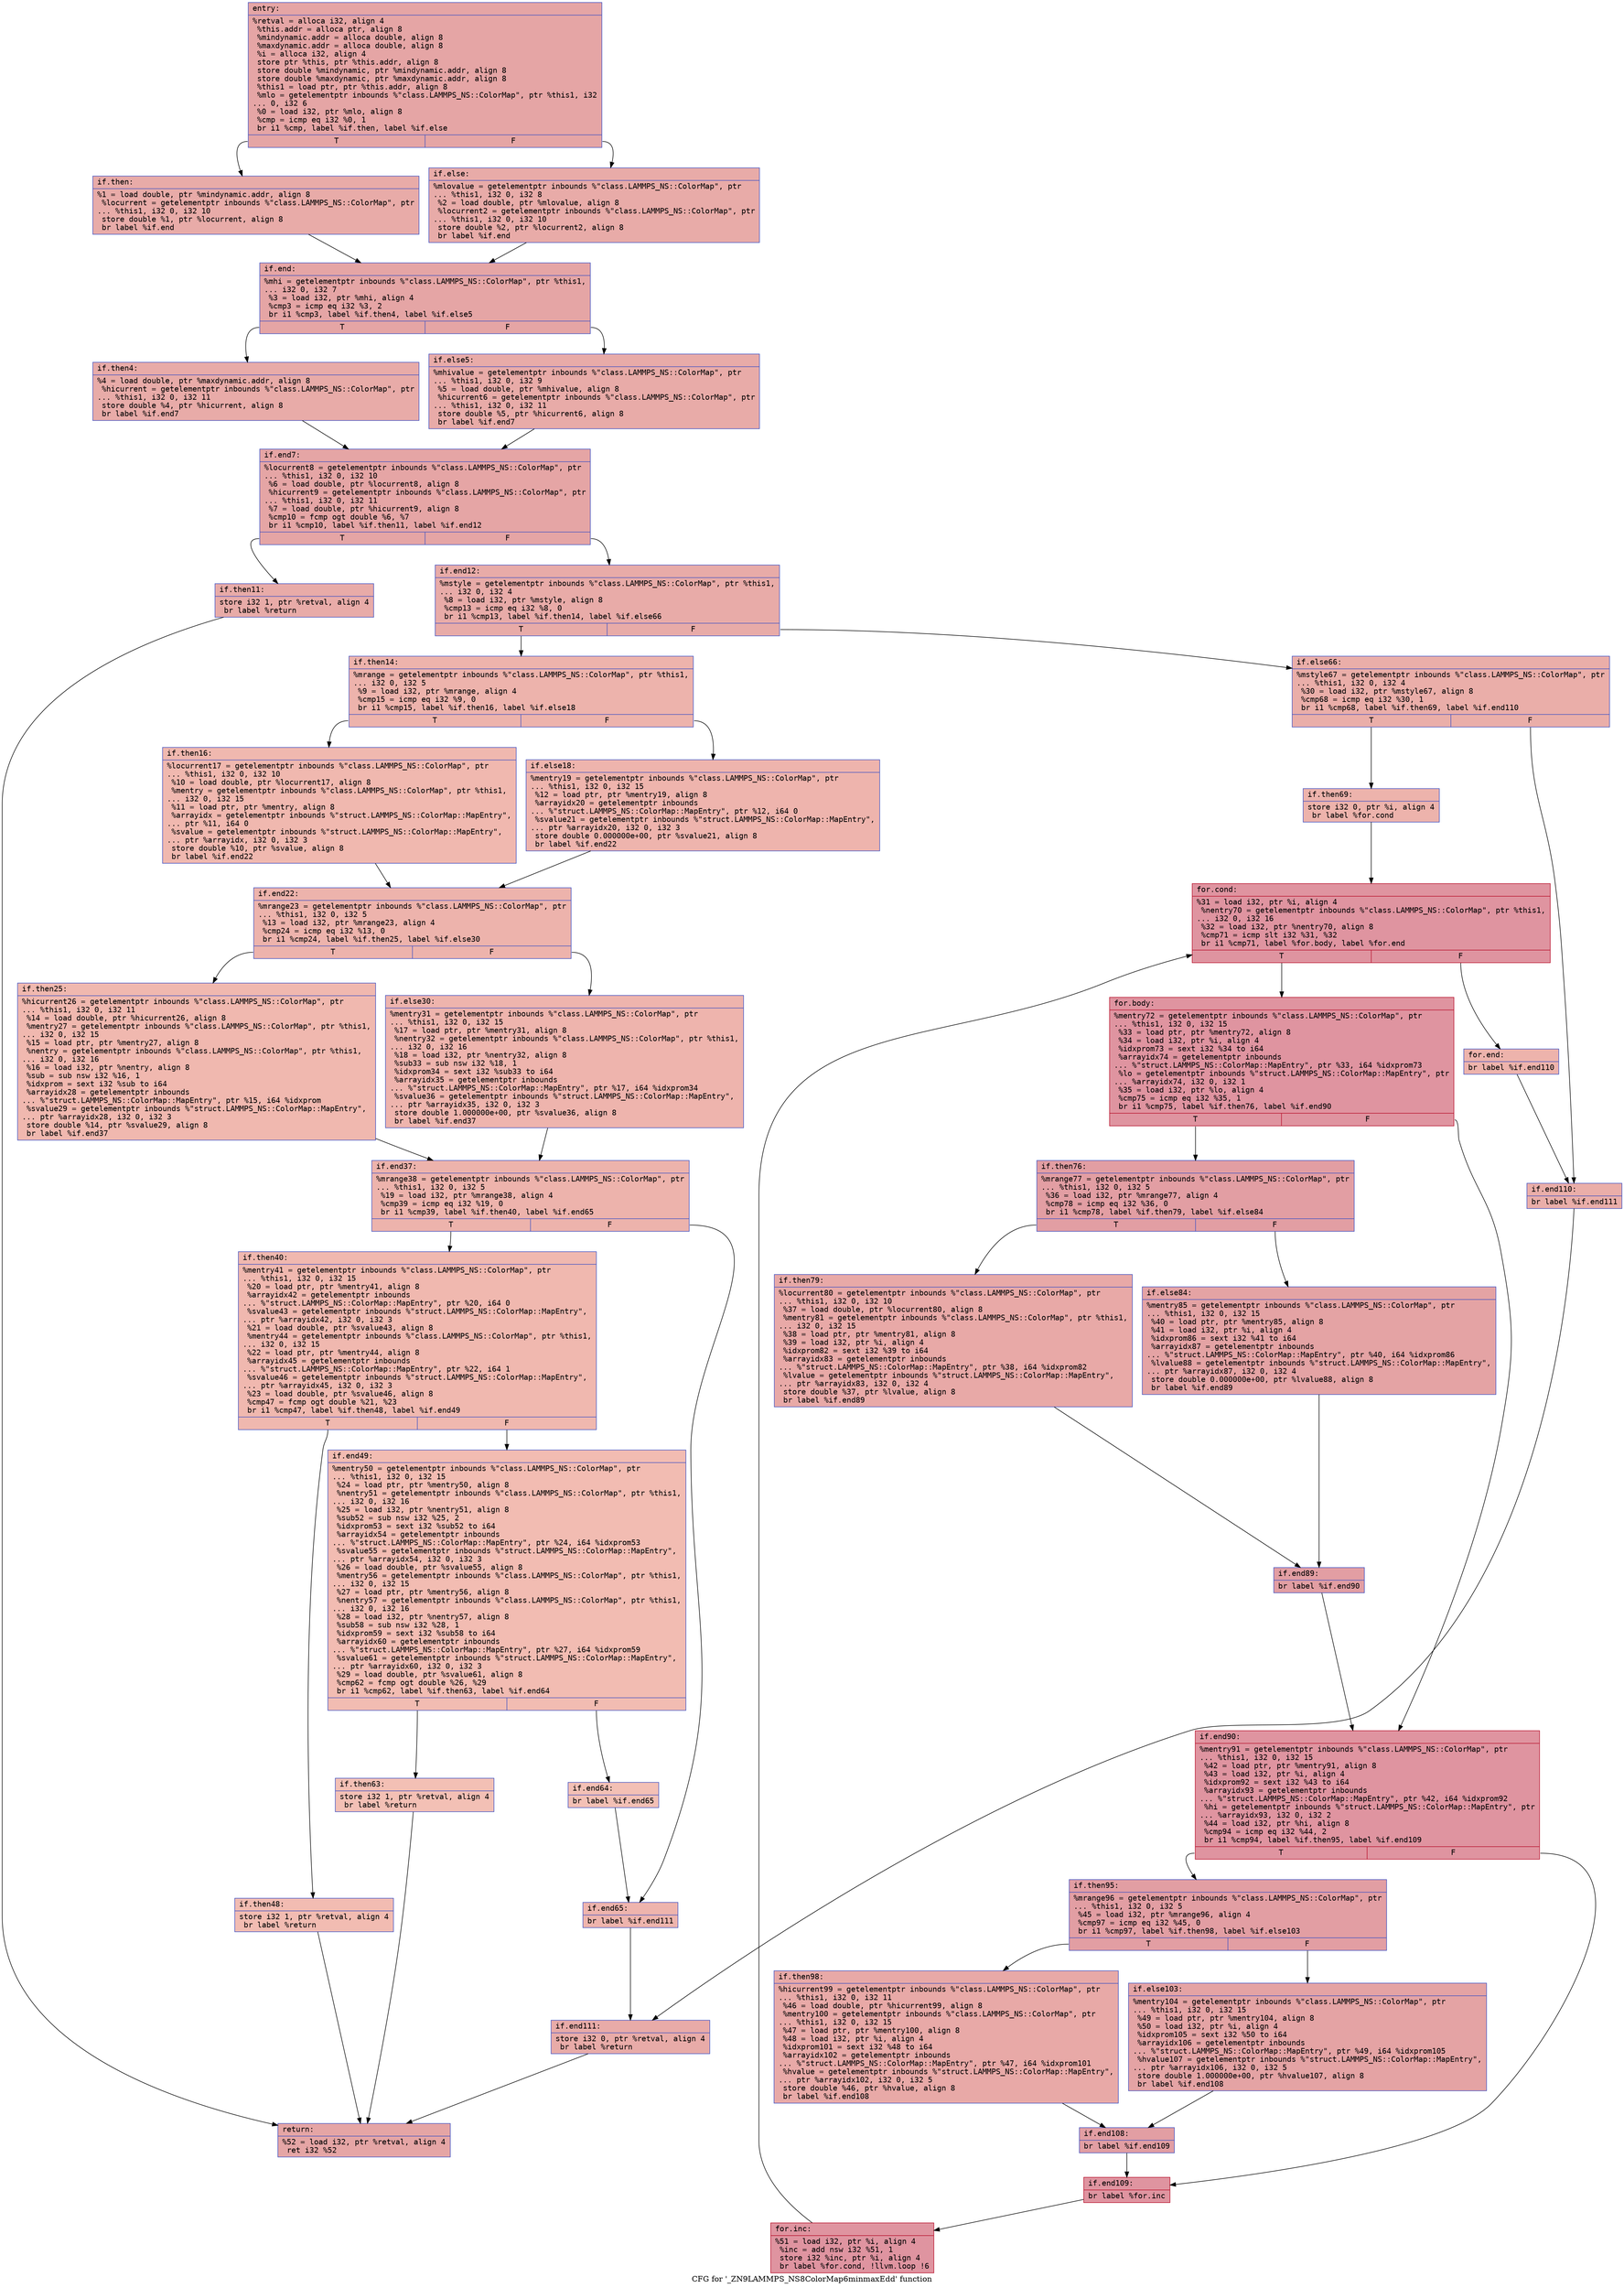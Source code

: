 digraph "CFG for '_ZN9LAMMPS_NS8ColorMap6minmaxEdd' function" {
	label="CFG for '_ZN9LAMMPS_NS8ColorMap6minmaxEdd' function";

	Node0x55d953242c90 [shape=record,color="#3d50c3ff", style=filled, fillcolor="#c5333470" fontname="Courier",label="{entry:\l|  %retval = alloca i32, align 4\l  %this.addr = alloca ptr, align 8\l  %mindynamic.addr = alloca double, align 8\l  %maxdynamic.addr = alloca double, align 8\l  %i = alloca i32, align 4\l  store ptr %this, ptr %this.addr, align 8\l  store double %mindynamic, ptr %mindynamic.addr, align 8\l  store double %maxdynamic, ptr %maxdynamic.addr, align 8\l  %this1 = load ptr, ptr %this.addr, align 8\l  %mlo = getelementptr inbounds %\"class.LAMMPS_NS::ColorMap\", ptr %this1, i32\l... 0, i32 6\l  %0 = load i32, ptr %mlo, align 8\l  %cmp = icmp eq i32 %0, 1\l  br i1 %cmp, label %if.then, label %if.else\l|{<s0>T|<s1>F}}"];
	Node0x55d953242c90:s0 -> Node0x55d953243410[tooltip="entry -> if.then\nProbability 50.00%" ];
	Node0x55d953242c90:s1 -> Node0x55d953243620[tooltip="entry -> if.else\nProbability 50.00%" ];
	Node0x55d953243410 [shape=record,color="#3d50c3ff", style=filled, fillcolor="#cc403a70" fontname="Courier",label="{if.then:\l|  %1 = load double, ptr %mindynamic.addr, align 8\l  %locurrent = getelementptr inbounds %\"class.LAMMPS_NS::ColorMap\", ptr\l... %this1, i32 0, i32 10\l  store double %1, ptr %locurrent, align 8\l  br label %if.end\l}"];
	Node0x55d953243410 -> Node0x55d9532437c0[tooltip="if.then -> if.end\nProbability 100.00%" ];
	Node0x55d953243620 [shape=record,color="#3d50c3ff", style=filled, fillcolor="#cc403a70" fontname="Courier",label="{if.else:\l|  %mlovalue = getelementptr inbounds %\"class.LAMMPS_NS::ColorMap\", ptr\l... %this1, i32 0, i32 8\l  %2 = load double, ptr %mlovalue, align 8\l  %locurrent2 = getelementptr inbounds %\"class.LAMMPS_NS::ColorMap\", ptr\l... %this1, i32 0, i32 10\l  store double %2, ptr %locurrent2, align 8\l  br label %if.end\l}"];
	Node0x55d953243620 -> Node0x55d9532437c0[tooltip="if.else -> if.end\nProbability 100.00%" ];
	Node0x55d9532437c0 [shape=record,color="#3d50c3ff", style=filled, fillcolor="#c5333470" fontname="Courier",label="{if.end:\l|  %mhi = getelementptr inbounds %\"class.LAMMPS_NS::ColorMap\", ptr %this1,\l... i32 0, i32 7\l  %3 = load i32, ptr %mhi, align 4\l  %cmp3 = icmp eq i32 %3, 2\l  br i1 %cmp3, label %if.then4, label %if.else5\l|{<s0>T|<s1>F}}"];
	Node0x55d9532437c0:s0 -> Node0x55d9532469f0[tooltip="if.end -> if.then4\nProbability 50.00%" ];
	Node0x55d9532437c0:s1 -> Node0x55d953246a70[tooltip="if.end -> if.else5\nProbability 50.00%" ];
	Node0x55d9532469f0 [shape=record,color="#3d50c3ff", style=filled, fillcolor="#cc403a70" fontname="Courier",label="{if.then4:\l|  %4 = load double, ptr %maxdynamic.addr, align 8\l  %hicurrent = getelementptr inbounds %\"class.LAMMPS_NS::ColorMap\", ptr\l... %this1, i32 0, i32 11\l  store double %4, ptr %hicurrent, align 8\l  br label %if.end7\l}"];
	Node0x55d9532469f0 -> Node0x55d953246db0[tooltip="if.then4 -> if.end7\nProbability 100.00%" ];
	Node0x55d953246a70 [shape=record,color="#3d50c3ff", style=filled, fillcolor="#cc403a70" fontname="Courier",label="{if.else5:\l|  %mhivalue = getelementptr inbounds %\"class.LAMMPS_NS::ColorMap\", ptr\l... %this1, i32 0, i32 9\l  %5 = load double, ptr %mhivalue, align 8\l  %hicurrent6 = getelementptr inbounds %\"class.LAMMPS_NS::ColorMap\", ptr\l... %this1, i32 0, i32 11\l  store double %5, ptr %hicurrent6, align 8\l  br label %if.end7\l}"];
	Node0x55d953246a70 -> Node0x55d953246db0[tooltip="if.else5 -> if.end7\nProbability 100.00%" ];
	Node0x55d953246db0 [shape=record,color="#3d50c3ff", style=filled, fillcolor="#c5333470" fontname="Courier",label="{if.end7:\l|  %locurrent8 = getelementptr inbounds %\"class.LAMMPS_NS::ColorMap\", ptr\l... %this1, i32 0, i32 10\l  %6 = load double, ptr %locurrent8, align 8\l  %hicurrent9 = getelementptr inbounds %\"class.LAMMPS_NS::ColorMap\", ptr\l... %this1, i32 0, i32 11\l  %7 = load double, ptr %hicurrent9, align 8\l  %cmp10 = fcmp ogt double %6, %7\l  br i1 %cmp10, label %if.then11, label %if.end12\l|{<s0>T|<s1>F}}"];
	Node0x55d953246db0:s0 -> Node0x55d953247710[tooltip="if.end7 -> if.then11\nProbability 50.00%" ];
	Node0x55d953246db0:s1 -> Node0x55d953247790[tooltip="if.end7 -> if.end12\nProbability 50.00%" ];
	Node0x55d953247710 [shape=record,color="#3d50c3ff", style=filled, fillcolor="#cc403a70" fontname="Courier",label="{if.then11:\l|  store i32 1, ptr %retval, align 4\l  br label %return\l}"];
	Node0x55d953247710 -> Node0x55d953247960[tooltip="if.then11 -> return\nProbability 100.00%" ];
	Node0x55d953247790 [shape=record,color="#3d50c3ff", style=filled, fillcolor="#cc403a70" fontname="Courier",label="{if.end12:\l|  %mstyle = getelementptr inbounds %\"class.LAMMPS_NS::ColorMap\", ptr %this1,\l... i32 0, i32 4\l  %8 = load i32, ptr %mstyle, align 8\l  %cmp13 = icmp eq i32 %8, 0\l  br i1 %cmp13, label %if.then14, label %if.else66\l|{<s0>T|<s1>F}}"];
	Node0x55d953247790:s0 -> Node0x55d953247c50[tooltip="if.end12 -> if.then14\nProbability 37.50%" ];
	Node0x55d953247790:s1 -> Node0x55d953247cd0[tooltip="if.end12 -> if.else66\nProbability 62.50%" ];
	Node0x55d953247c50 [shape=record,color="#3d50c3ff", style=filled, fillcolor="#d6524470" fontname="Courier",label="{if.then14:\l|  %mrange = getelementptr inbounds %\"class.LAMMPS_NS::ColorMap\", ptr %this1,\l... i32 0, i32 5\l  %9 = load i32, ptr %mrange, align 4\l  %cmp15 = icmp eq i32 %9, 0\l  br i1 %cmp15, label %if.then16, label %if.else18\l|{<s0>T|<s1>F}}"];
	Node0x55d953247c50:s0 -> Node0x55d953248010[tooltip="if.then14 -> if.then16\nProbability 37.50%" ];
	Node0x55d953247c50:s1 -> Node0x55d953248090[tooltip="if.then14 -> if.else18\nProbability 62.50%" ];
	Node0x55d953248010 [shape=record,color="#3d50c3ff", style=filled, fillcolor="#dc5d4a70" fontname="Courier",label="{if.then16:\l|  %locurrent17 = getelementptr inbounds %\"class.LAMMPS_NS::ColorMap\", ptr\l... %this1, i32 0, i32 10\l  %10 = load double, ptr %locurrent17, align 8\l  %mentry = getelementptr inbounds %\"class.LAMMPS_NS::ColorMap\", ptr %this1,\l... i32 0, i32 15\l  %11 = load ptr, ptr %mentry, align 8\l  %arrayidx = getelementptr inbounds %\"struct.LAMMPS_NS::ColorMap::MapEntry\",\l... ptr %11, i64 0\l  %svalue = getelementptr inbounds %\"struct.LAMMPS_NS::ColorMap::MapEntry\",\l... ptr %arrayidx, i32 0, i32 3\l  store double %10, ptr %svalue, align 8\l  br label %if.end22\l}"];
	Node0x55d953248010 -> Node0x55d9532486e0[tooltip="if.then16 -> if.end22\nProbability 100.00%" ];
	Node0x55d953248090 [shape=record,color="#3d50c3ff", style=filled, fillcolor="#d8564670" fontname="Courier",label="{if.else18:\l|  %mentry19 = getelementptr inbounds %\"class.LAMMPS_NS::ColorMap\", ptr\l... %this1, i32 0, i32 15\l  %12 = load ptr, ptr %mentry19, align 8\l  %arrayidx20 = getelementptr inbounds\l... %\"struct.LAMMPS_NS::ColorMap::MapEntry\", ptr %12, i64 0\l  %svalue21 = getelementptr inbounds %\"struct.LAMMPS_NS::ColorMap::MapEntry\",\l... ptr %arrayidx20, i32 0, i32 3\l  store double 0.000000e+00, ptr %svalue21, align 8\l  br label %if.end22\l}"];
	Node0x55d953248090 -> Node0x55d9532486e0[tooltip="if.else18 -> if.end22\nProbability 100.00%" ];
	Node0x55d9532486e0 [shape=record,color="#3d50c3ff", style=filled, fillcolor="#d6524470" fontname="Courier",label="{if.end22:\l|  %mrange23 = getelementptr inbounds %\"class.LAMMPS_NS::ColorMap\", ptr\l... %this1, i32 0, i32 5\l  %13 = load i32, ptr %mrange23, align 4\l  %cmp24 = icmp eq i32 %13, 0\l  br i1 %cmp24, label %if.then25, label %if.else30\l|{<s0>T|<s1>F}}"];
	Node0x55d9532486e0:s0 -> Node0x55d9532470b0[tooltip="if.end22 -> if.then25\nProbability 37.50%" ];
	Node0x55d9532486e0:s1 -> Node0x55d953247130[tooltip="if.end22 -> if.else30\nProbability 62.50%" ];
	Node0x55d9532470b0 [shape=record,color="#3d50c3ff", style=filled, fillcolor="#dc5d4a70" fontname="Courier",label="{if.then25:\l|  %hicurrent26 = getelementptr inbounds %\"class.LAMMPS_NS::ColorMap\", ptr\l... %this1, i32 0, i32 11\l  %14 = load double, ptr %hicurrent26, align 8\l  %mentry27 = getelementptr inbounds %\"class.LAMMPS_NS::ColorMap\", ptr %this1,\l... i32 0, i32 15\l  %15 = load ptr, ptr %mentry27, align 8\l  %nentry = getelementptr inbounds %\"class.LAMMPS_NS::ColorMap\", ptr %this1,\l... i32 0, i32 16\l  %16 = load i32, ptr %nentry, align 8\l  %sub = sub nsw i32 %16, 1\l  %idxprom = sext i32 %sub to i64\l  %arrayidx28 = getelementptr inbounds\l... %\"struct.LAMMPS_NS::ColorMap::MapEntry\", ptr %15, i64 %idxprom\l  %svalue29 = getelementptr inbounds %\"struct.LAMMPS_NS::ColorMap::MapEntry\",\l... ptr %arrayidx28, i32 0, i32 3\l  store double %14, ptr %svalue29, align 8\l  br label %if.end37\l}"];
	Node0x55d9532470b0 -> Node0x55d953249a80[tooltip="if.then25 -> if.end37\nProbability 100.00%" ];
	Node0x55d953247130 [shape=record,color="#3d50c3ff", style=filled, fillcolor="#d8564670" fontname="Courier",label="{if.else30:\l|  %mentry31 = getelementptr inbounds %\"class.LAMMPS_NS::ColorMap\", ptr\l... %this1, i32 0, i32 15\l  %17 = load ptr, ptr %mentry31, align 8\l  %nentry32 = getelementptr inbounds %\"class.LAMMPS_NS::ColorMap\", ptr %this1,\l... i32 0, i32 16\l  %18 = load i32, ptr %nentry32, align 8\l  %sub33 = sub nsw i32 %18, 1\l  %idxprom34 = sext i32 %sub33 to i64\l  %arrayidx35 = getelementptr inbounds\l... %\"struct.LAMMPS_NS::ColorMap::MapEntry\", ptr %17, i64 %idxprom34\l  %svalue36 = getelementptr inbounds %\"struct.LAMMPS_NS::ColorMap::MapEntry\",\l... ptr %arrayidx35, i32 0, i32 3\l  store double 1.000000e+00, ptr %svalue36, align 8\l  br label %if.end37\l}"];
	Node0x55d953247130 -> Node0x55d953249a80[tooltip="if.else30 -> if.end37\nProbability 100.00%" ];
	Node0x55d953249a80 [shape=record,color="#3d50c3ff", style=filled, fillcolor="#d6524470" fontname="Courier",label="{if.end37:\l|  %mrange38 = getelementptr inbounds %\"class.LAMMPS_NS::ColorMap\", ptr\l... %this1, i32 0, i32 5\l  %19 = load i32, ptr %mrange38, align 4\l  %cmp39 = icmp eq i32 %19, 0\l  br i1 %cmp39, label %if.then40, label %if.end65\l|{<s0>T|<s1>F}}"];
	Node0x55d953249a80:s0 -> Node0x55d95324a490[tooltip="if.end37 -> if.then40\nProbability 37.50%" ];
	Node0x55d953249a80:s1 -> Node0x55d95324a510[tooltip="if.end37 -> if.end65\nProbability 62.50%" ];
	Node0x55d95324a490 [shape=record,color="#3d50c3ff", style=filled, fillcolor="#dc5d4a70" fontname="Courier",label="{if.then40:\l|  %mentry41 = getelementptr inbounds %\"class.LAMMPS_NS::ColorMap\", ptr\l... %this1, i32 0, i32 15\l  %20 = load ptr, ptr %mentry41, align 8\l  %arrayidx42 = getelementptr inbounds\l... %\"struct.LAMMPS_NS::ColorMap::MapEntry\", ptr %20, i64 0\l  %svalue43 = getelementptr inbounds %\"struct.LAMMPS_NS::ColorMap::MapEntry\",\l... ptr %arrayidx42, i32 0, i32 3\l  %21 = load double, ptr %svalue43, align 8\l  %mentry44 = getelementptr inbounds %\"class.LAMMPS_NS::ColorMap\", ptr %this1,\l... i32 0, i32 15\l  %22 = load ptr, ptr %mentry44, align 8\l  %arrayidx45 = getelementptr inbounds\l... %\"struct.LAMMPS_NS::ColorMap::MapEntry\", ptr %22, i64 1\l  %svalue46 = getelementptr inbounds %\"struct.LAMMPS_NS::ColorMap::MapEntry\",\l... ptr %arrayidx45, i32 0, i32 3\l  %23 = load double, ptr %svalue46, align 8\l  %cmp47 = fcmp ogt double %21, %23\l  br i1 %cmp47, label %if.then48, label %if.end49\l|{<s0>T|<s1>F}}"];
	Node0x55d95324a490:s0 -> Node0x55d95324ae50[tooltip="if.then40 -> if.then48\nProbability 50.00%" ];
	Node0x55d95324a490:s1 -> Node0x55d95324aed0[tooltip="if.then40 -> if.end49\nProbability 50.00%" ];
	Node0x55d95324ae50 [shape=record,color="#3d50c3ff", style=filled, fillcolor="#e1675170" fontname="Courier",label="{if.then48:\l|  store i32 1, ptr %retval, align 4\l  br label %return\l}"];
	Node0x55d95324ae50 -> Node0x55d953247960[tooltip="if.then48 -> return\nProbability 100.00%" ];
	Node0x55d95324aed0 [shape=record,color="#3d50c3ff", style=filled, fillcolor="#e1675170" fontname="Courier",label="{if.end49:\l|  %mentry50 = getelementptr inbounds %\"class.LAMMPS_NS::ColorMap\", ptr\l... %this1, i32 0, i32 15\l  %24 = load ptr, ptr %mentry50, align 8\l  %nentry51 = getelementptr inbounds %\"class.LAMMPS_NS::ColorMap\", ptr %this1,\l... i32 0, i32 16\l  %25 = load i32, ptr %nentry51, align 8\l  %sub52 = sub nsw i32 %25, 2\l  %idxprom53 = sext i32 %sub52 to i64\l  %arrayidx54 = getelementptr inbounds\l... %\"struct.LAMMPS_NS::ColorMap::MapEntry\", ptr %24, i64 %idxprom53\l  %svalue55 = getelementptr inbounds %\"struct.LAMMPS_NS::ColorMap::MapEntry\",\l... ptr %arrayidx54, i32 0, i32 3\l  %26 = load double, ptr %svalue55, align 8\l  %mentry56 = getelementptr inbounds %\"class.LAMMPS_NS::ColorMap\", ptr %this1,\l... i32 0, i32 15\l  %27 = load ptr, ptr %mentry56, align 8\l  %nentry57 = getelementptr inbounds %\"class.LAMMPS_NS::ColorMap\", ptr %this1,\l... i32 0, i32 16\l  %28 = load i32, ptr %nentry57, align 8\l  %sub58 = sub nsw i32 %28, 1\l  %idxprom59 = sext i32 %sub58 to i64\l  %arrayidx60 = getelementptr inbounds\l... %\"struct.LAMMPS_NS::ColorMap::MapEntry\", ptr %27, i64 %idxprom59\l  %svalue61 = getelementptr inbounds %\"struct.LAMMPS_NS::ColorMap::MapEntry\",\l... ptr %arrayidx60, i32 0, i32 3\l  %29 = load double, ptr %svalue61, align 8\l  %cmp62 = fcmp ogt double %26, %29\l  br i1 %cmp62, label %if.then63, label %if.end64\l|{<s0>T|<s1>F}}"];
	Node0x55d95324aed0:s0 -> Node0x55d95324bea0[tooltip="if.end49 -> if.then63\nProbability 50.00%" ];
	Node0x55d95324aed0:s1 -> Node0x55d95324bf20[tooltip="if.end49 -> if.end64\nProbability 50.00%" ];
	Node0x55d95324bea0 [shape=record,color="#3d50c3ff", style=filled, fillcolor="#e5705870" fontname="Courier",label="{if.then63:\l|  store i32 1, ptr %retval, align 4\l  br label %return\l}"];
	Node0x55d95324bea0 -> Node0x55d953247960[tooltip="if.then63 -> return\nProbability 100.00%" ];
	Node0x55d95324bf20 [shape=record,color="#3d50c3ff", style=filled, fillcolor="#e5705870" fontname="Courier",label="{if.end64:\l|  br label %if.end65\l}"];
	Node0x55d95324bf20 -> Node0x55d95324a510[tooltip="if.end64 -> if.end65\nProbability 100.00%" ];
	Node0x55d95324a510 [shape=record,color="#3d50c3ff", style=filled, fillcolor="#d8564670" fontname="Courier",label="{if.end65:\l|  br label %if.end111\l}"];
	Node0x55d95324a510 -> Node0x55d95324c1d0[tooltip="if.end65 -> if.end111\nProbability 100.00%" ];
	Node0x55d953247cd0 [shape=record,color="#3d50c3ff", style=filled, fillcolor="#d0473d70" fontname="Courier",label="{if.else66:\l|  %mstyle67 = getelementptr inbounds %\"class.LAMMPS_NS::ColorMap\", ptr\l... %this1, i32 0, i32 4\l  %30 = load i32, ptr %mstyle67, align 8\l  %cmp68 = icmp eq i32 %30, 1\l  br i1 %cmp68, label %if.then69, label %if.end110\l|{<s0>T|<s1>F}}"];
	Node0x55d953247cd0:s0 -> Node0x55d953248d00[tooltip="if.else66 -> if.then69\nProbability 50.00%" ];
	Node0x55d953247cd0:s1 -> Node0x55d953248d80[tooltip="if.else66 -> if.end110\nProbability 50.00%" ];
	Node0x55d953248d00 [shape=record,color="#3d50c3ff", style=filled, fillcolor="#d6524470" fontname="Courier",label="{if.then69:\l|  store i32 0, ptr %i, align 4\l  br label %for.cond\l}"];
	Node0x55d953248d00 -> Node0x55d953248f50[tooltip="if.then69 -> for.cond\nProbability 100.00%" ];
	Node0x55d953248f50 [shape=record,color="#b70d28ff", style=filled, fillcolor="#b70d2870" fontname="Courier",label="{for.cond:\l|  %31 = load i32, ptr %i, align 4\l  %nentry70 = getelementptr inbounds %\"class.LAMMPS_NS::ColorMap\", ptr %this1,\l... i32 0, i32 16\l  %32 = load i32, ptr %nentry70, align 8\l  %cmp71 = icmp slt i32 %31, %32\l  br i1 %cmp71, label %for.body, label %for.end\l|{<s0>T|<s1>F}}"];
	Node0x55d953248f50:s0 -> Node0x55d95324d100[tooltip="for.cond -> for.body\nProbability 96.88%" ];
	Node0x55d953248f50:s1 -> Node0x55d95324d150[tooltip="for.cond -> for.end\nProbability 3.12%" ];
	Node0x55d95324d100 [shape=record,color="#b70d28ff", style=filled, fillcolor="#b70d2870" fontname="Courier",label="{for.body:\l|  %mentry72 = getelementptr inbounds %\"class.LAMMPS_NS::ColorMap\", ptr\l... %this1, i32 0, i32 15\l  %33 = load ptr, ptr %mentry72, align 8\l  %34 = load i32, ptr %i, align 4\l  %idxprom73 = sext i32 %34 to i64\l  %arrayidx74 = getelementptr inbounds\l... %\"struct.LAMMPS_NS::ColorMap::MapEntry\", ptr %33, i64 %idxprom73\l  %lo = getelementptr inbounds %\"struct.LAMMPS_NS::ColorMap::MapEntry\", ptr\l... %arrayidx74, i32 0, i32 1\l  %35 = load i32, ptr %lo, align 4\l  %cmp75 = icmp eq i32 %35, 1\l  br i1 %cmp75, label %if.then76, label %if.end90\l|{<s0>T|<s1>F}}"];
	Node0x55d95324d100:s0 -> Node0x55d95324d7e0[tooltip="for.body -> if.then76\nProbability 50.00%" ];
	Node0x55d95324d100:s1 -> Node0x55d95324d860[tooltip="for.body -> if.end90\nProbability 50.00%" ];
	Node0x55d95324d7e0 [shape=record,color="#3d50c3ff", style=filled, fillcolor="#be242e70" fontname="Courier",label="{if.then76:\l|  %mrange77 = getelementptr inbounds %\"class.LAMMPS_NS::ColorMap\", ptr\l... %this1, i32 0, i32 5\l  %36 = load i32, ptr %mrange77, align 4\l  %cmp78 = icmp eq i32 %36, 0\l  br i1 %cmp78, label %if.then79, label %if.else84\l|{<s0>T|<s1>F}}"];
	Node0x55d95324d7e0:s0 -> Node0x55d95324dbb0[tooltip="if.then76 -> if.then79\nProbability 37.50%" ];
	Node0x55d95324d7e0:s1 -> Node0x55d95324dc30[tooltip="if.then76 -> if.else84\nProbability 62.50%" ];
	Node0x55d95324dbb0 [shape=record,color="#3d50c3ff", style=filled, fillcolor="#ca3b3770" fontname="Courier",label="{if.then79:\l|  %locurrent80 = getelementptr inbounds %\"class.LAMMPS_NS::ColorMap\", ptr\l... %this1, i32 0, i32 10\l  %37 = load double, ptr %locurrent80, align 8\l  %mentry81 = getelementptr inbounds %\"class.LAMMPS_NS::ColorMap\", ptr %this1,\l... i32 0, i32 15\l  %38 = load ptr, ptr %mentry81, align 8\l  %39 = load i32, ptr %i, align 4\l  %idxprom82 = sext i32 %39 to i64\l  %arrayidx83 = getelementptr inbounds\l... %\"struct.LAMMPS_NS::ColorMap::MapEntry\", ptr %38, i64 %idxprom82\l  %lvalue = getelementptr inbounds %\"struct.LAMMPS_NS::ColorMap::MapEntry\",\l... ptr %arrayidx83, i32 0, i32 4\l  store double %37, ptr %lvalue, align 8\l  br label %if.end89\l}"];
	Node0x55d95324dbb0 -> Node0x55d95324e3b0[tooltip="if.then79 -> if.end89\nProbability 100.00%" ];
	Node0x55d95324dc30 [shape=record,color="#3d50c3ff", style=filled, fillcolor="#c32e3170" fontname="Courier",label="{if.else84:\l|  %mentry85 = getelementptr inbounds %\"class.LAMMPS_NS::ColorMap\", ptr\l... %this1, i32 0, i32 15\l  %40 = load ptr, ptr %mentry85, align 8\l  %41 = load i32, ptr %i, align 4\l  %idxprom86 = sext i32 %41 to i64\l  %arrayidx87 = getelementptr inbounds\l... %\"struct.LAMMPS_NS::ColorMap::MapEntry\", ptr %40, i64 %idxprom86\l  %lvalue88 = getelementptr inbounds %\"struct.LAMMPS_NS::ColorMap::MapEntry\",\l... ptr %arrayidx87, i32 0, i32 4\l  store double 0.000000e+00, ptr %lvalue88, align 8\l  br label %if.end89\l}"];
	Node0x55d95324dc30 -> Node0x55d95324e3b0[tooltip="if.else84 -> if.end89\nProbability 100.00%" ];
	Node0x55d95324e3b0 [shape=record,color="#3d50c3ff", style=filled, fillcolor="#be242e70" fontname="Courier",label="{if.end89:\l|  br label %if.end90\l}"];
	Node0x55d95324e3b0 -> Node0x55d95324d860[tooltip="if.end89 -> if.end90\nProbability 100.00%" ];
	Node0x55d95324d860 [shape=record,color="#b70d28ff", style=filled, fillcolor="#b70d2870" fontname="Courier",label="{if.end90:\l|  %mentry91 = getelementptr inbounds %\"class.LAMMPS_NS::ColorMap\", ptr\l... %this1, i32 0, i32 15\l  %42 = load ptr, ptr %mentry91, align 8\l  %43 = load i32, ptr %i, align 4\l  %idxprom92 = sext i32 %43 to i64\l  %arrayidx93 = getelementptr inbounds\l... %\"struct.LAMMPS_NS::ColorMap::MapEntry\", ptr %42, i64 %idxprom92\l  %hi = getelementptr inbounds %\"struct.LAMMPS_NS::ColorMap::MapEntry\", ptr\l... %arrayidx93, i32 0, i32 2\l  %44 = load i32, ptr %hi, align 8\l  %cmp94 = icmp eq i32 %44, 2\l  br i1 %cmp94, label %if.then95, label %if.end109\l|{<s0>T|<s1>F}}"];
	Node0x55d95324d860:s0 -> Node0x55d95324efe0[tooltip="if.end90 -> if.then95\nProbability 50.00%" ];
	Node0x55d95324d860:s1 -> Node0x55d95324f060[tooltip="if.end90 -> if.end109\nProbability 50.00%" ];
	Node0x55d95324efe0 [shape=record,color="#3d50c3ff", style=filled, fillcolor="#be242e70" fontname="Courier",label="{if.then95:\l|  %mrange96 = getelementptr inbounds %\"class.LAMMPS_NS::ColorMap\", ptr\l... %this1, i32 0, i32 5\l  %45 = load i32, ptr %mrange96, align 4\l  %cmp97 = icmp eq i32 %45, 0\l  br i1 %cmp97, label %if.then98, label %if.else103\l|{<s0>T|<s1>F}}"];
	Node0x55d95324efe0:s0 -> Node0x55d95324f3b0[tooltip="if.then95 -> if.then98\nProbability 37.50%" ];
	Node0x55d95324efe0:s1 -> Node0x55d95324f430[tooltip="if.then95 -> if.else103\nProbability 62.50%" ];
	Node0x55d95324f3b0 [shape=record,color="#3d50c3ff", style=filled, fillcolor="#ca3b3770" fontname="Courier",label="{if.then98:\l|  %hicurrent99 = getelementptr inbounds %\"class.LAMMPS_NS::ColorMap\", ptr\l... %this1, i32 0, i32 11\l  %46 = load double, ptr %hicurrent99, align 8\l  %mentry100 = getelementptr inbounds %\"class.LAMMPS_NS::ColorMap\", ptr\l... %this1, i32 0, i32 15\l  %47 = load ptr, ptr %mentry100, align 8\l  %48 = load i32, ptr %i, align 4\l  %idxprom101 = sext i32 %48 to i64\l  %arrayidx102 = getelementptr inbounds\l... %\"struct.LAMMPS_NS::ColorMap::MapEntry\", ptr %47, i64 %idxprom101\l  %hvalue = getelementptr inbounds %\"struct.LAMMPS_NS::ColorMap::MapEntry\",\l... ptr %arrayidx102, i32 0, i32 5\l  store double %46, ptr %hvalue, align 8\l  br label %if.end108\l}"];
	Node0x55d95324f3b0 -> Node0x55d9532503c0[tooltip="if.then98 -> if.end108\nProbability 100.00%" ];
	Node0x55d95324f430 [shape=record,color="#3d50c3ff", style=filled, fillcolor="#c32e3170" fontname="Courier",label="{if.else103:\l|  %mentry104 = getelementptr inbounds %\"class.LAMMPS_NS::ColorMap\", ptr\l... %this1, i32 0, i32 15\l  %49 = load ptr, ptr %mentry104, align 8\l  %50 = load i32, ptr %i, align 4\l  %idxprom105 = sext i32 %50 to i64\l  %arrayidx106 = getelementptr inbounds\l... %\"struct.LAMMPS_NS::ColorMap::MapEntry\", ptr %49, i64 %idxprom105\l  %hvalue107 = getelementptr inbounds %\"struct.LAMMPS_NS::ColorMap::MapEntry\",\l... ptr %arrayidx106, i32 0, i32 5\l  store double 1.000000e+00, ptr %hvalue107, align 8\l  br label %if.end108\l}"];
	Node0x55d95324f430 -> Node0x55d9532503c0[tooltip="if.else103 -> if.end108\nProbability 100.00%" ];
	Node0x55d9532503c0 [shape=record,color="#3d50c3ff", style=filled, fillcolor="#be242e70" fontname="Courier",label="{if.end108:\l|  br label %if.end109\l}"];
	Node0x55d9532503c0 -> Node0x55d95324f060[tooltip="if.end108 -> if.end109\nProbability 100.00%" ];
	Node0x55d95324f060 [shape=record,color="#b70d28ff", style=filled, fillcolor="#b70d2870" fontname="Courier",label="{if.end109:\l|  br label %for.inc\l}"];
	Node0x55d95324f060 -> Node0x55d953250aa0[tooltip="if.end109 -> for.inc\nProbability 100.00%" ];
	Node0x55d953250aa0 [shape=record,color="#b70d28ff", style=filled, fillcolor="#b70d2870" fontname="Courier",label="{for.inc:\l|  %51 = load i32, ptr %i, align 4\l  %inc = add nsw i32 %51, 1\l  store i32 %inc, ptr %i, align 4\l  br label %for.cond, !llvm.loop !6\l}"];
	Node0x55d953250aa0 -> Node0x55d953248f50[tooltip="for.inc -> for.cond\nProbability 100.00%" ];
	Node0x55d95324d150 [shape=record,color="#3d50c3ff", style=filled, fillcolor="#d6524470" fontname="Courier",label="{for.end:\l|  br label %if.end110\l}"];
	Node0x55d95324d150 -> Node0x55d953248d80[tooltip="for.end -> if.end110\nProbability 100.00%" ];
	Node0x55d953248d80 [shape=record,color="#3d50c3ff", style=filled, fillcolor="#d0473d70" fontname="Courier",label="{if.end110:\l|  br label %if.end111\l}"];
	Node0x55d953248d80 -> Node0x55d95324c1d0[tooltip="if.end110 -> if.end111\nProbability 100.00%" ];
	Node0x55d95324c1d0 [shape=record,color="#3d50c3ff", style=filled, fillcolor="#cc403a70" fontname="Courier",label="{if.end111:\l|  store i32 0, ptr %retval, align 4\l  br label %return\l}"];
	Node0x55d95324c1d0 -> Node0x55d953247960[tooltip="if.end111 -> return\nProbability 100.00%" ];
	Node0x55d953247960 [shape=record,color="#3d50c3ff", style=filled, fillcolor="#c5333470" fontname="Courier",label="{return:\l|  %52 = load i32, ptr %retval, align 4\l  ret i32 %52\l}"];
}
